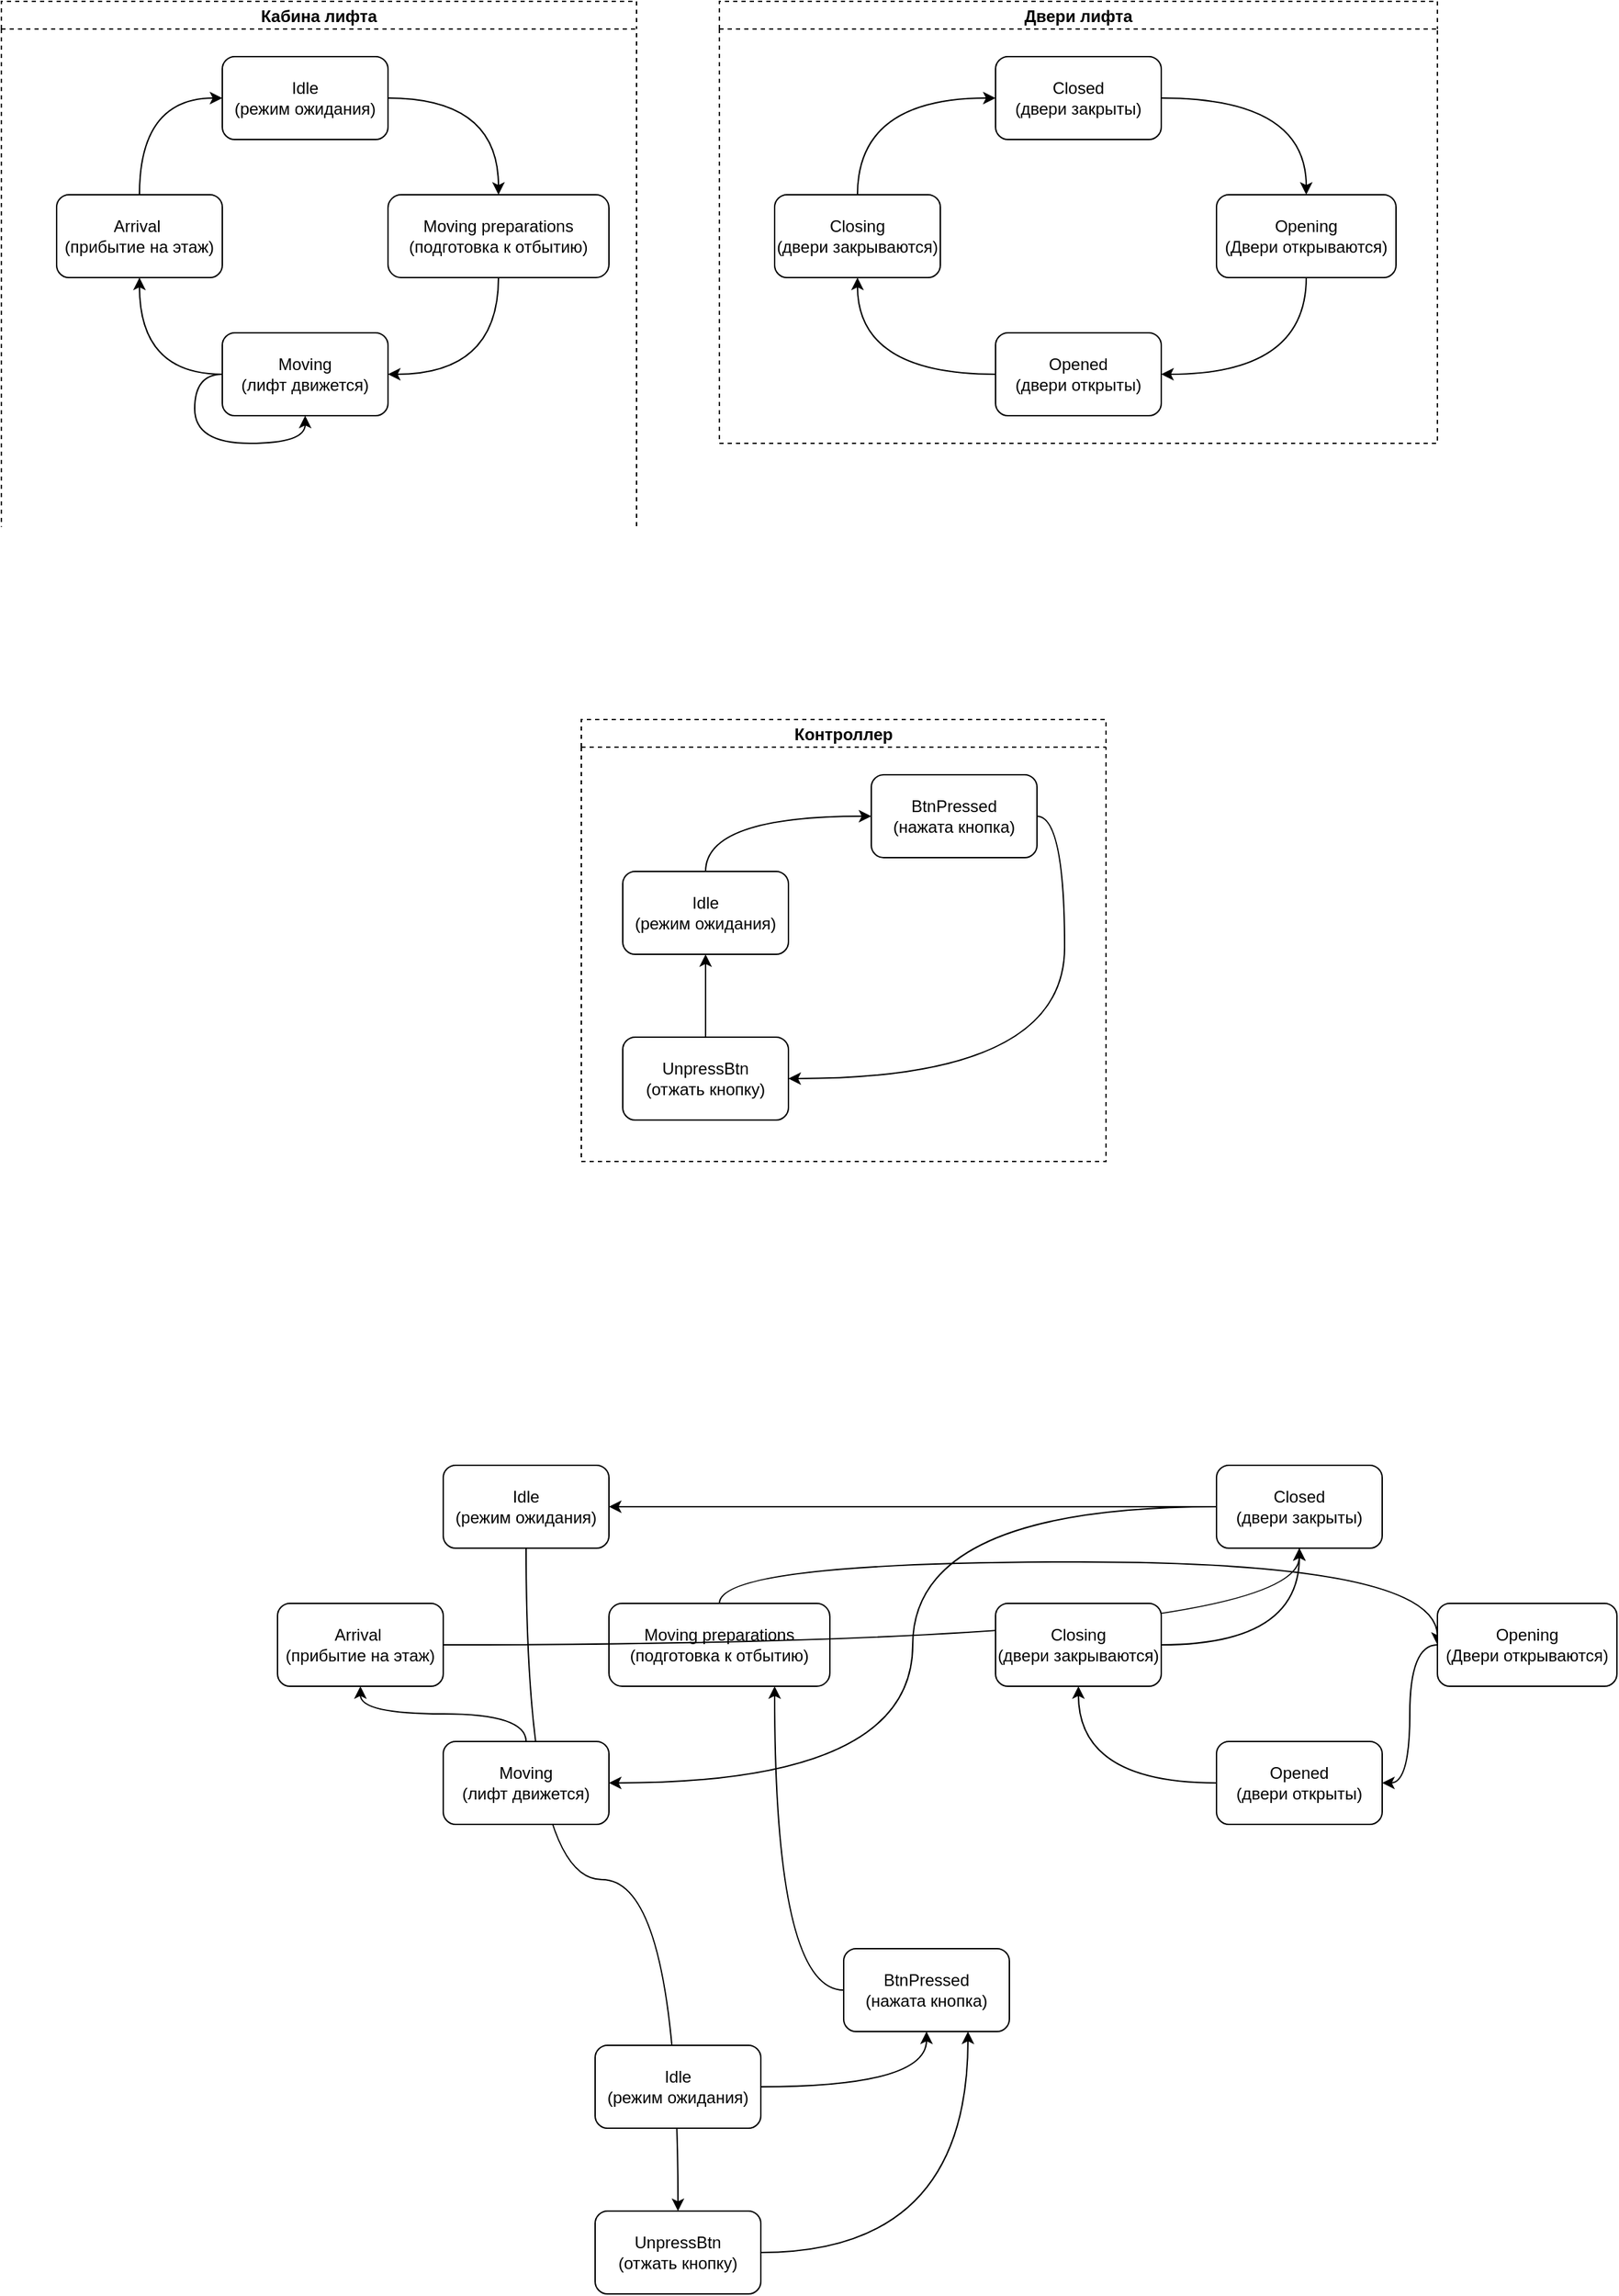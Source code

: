 <mxfile version="14.6.13" type="device"><diagram id="C5RBs43oDa-KdzZeNtuy" name="Page-1"><mxGraphModel dx="1024" dy="592" grid="1" gridSize="10" guides="1" tooltips="1" connect="1" arrows="1" fold="1" page="1" pageScale="1" pageWidth="3000" pageHeight="3000" math="0" shadow="0"><root><mxCell id="WIyWlLk6GJQsqaUBKTNV-0"/><mxCell id="WIyWlLk6GJQsqaUBKTNV-1" parent="WIyWlLk6GJQsqaUBKTNV-0"/><mxCell id="gMTOqxIuhVn8_46PYeBm-8" style="edgeStyle=orthogonalEdgeStyle;rounded=0;orthogonalLoop=1;jettySize=auto;html=1;entryX=0.5;entryY=0;entryDx=0;entryDy=0;curved=1;" parent="WIyWlLk6GJQsqaUBKTNV-1" source="gMTOqxIuhVn8_46PYeBm-1" target="gMTOqxIuhVn8_46PYeBm-4" edge="1"><mxGeometry relative="1" as="geometry"><Array as="points"><mxPoint x="400" y="110"/></Array></mxGeometry></mxCell><mxCell id="gMTOqxIuhVn8_46PYeBm-1" value="Idle&lt;br&gt;(режим ожидания)" style="rounded=1;whiteSpace=wrap;html=1;" parent="WIyWlLk6GJQsqaUBKTNV-1" vertex="1"><mxGeometry x="200" y="80" width="120" height="60" as="geometry"/></mxCell><mxCell id="gMTOqxIuhVn8_46PYeBm-9" style="edgeStyle=orthogonalEdgeStyle;rounded=0;orthogonalLoop=1;jettySize=auto;html=1;entryX=1;entryY=0.5;entryDx=0;entryDy=0;curved=1;" parent="WIyWlLk6GJQsqaUBKTNV-1" source="gMTOqxIuhVn8_46PYeBm-4" target="gMTOqxIuhVn8_46PYeBm-5" edge="1"><mxGeometry relative="1" as="geometry"/></mxCell><mxCell id="gMTOqxIuhVn8_46PYeBm-4" value="Moving preparations&lt;br&gt;(подготовка к отбытию)" style="rounded=1;whiteSpace=wrap;html=1;arcSize=16;" parent="WIyWlLk6GJQsqaUBKTNV-1" vertex="1"><mxGeometry x="320" y="180" width="160" height="60" as="geometry"/></mxCell><mxCell id="gMTOqxIuhVn8_46PYeBm-10" style="edgeStyle=orthogonalEdgeStyle;rounded=0;orthogonalLoop=1;jettySize=auto;html=1;entryX=0.5;entryY=1;entryDx=0;entryDy=0;curved=1;" parent="WIyWlLk6GJQsqaUBKTNV-1" source="gMTOqxIuhVn8_46PYeBm-5" target="gMTOqxIuhVn8_46PYeBm-7" edge="1"><mxGeometry relative="1" as="geometry"><Array as="points"><mxPoint x="140" y="310"/></Array></mxGeometry></mxCell><mxCell id="gMTOqxIuhVn8_46PYeBm-5" value="Moving&lt;br&gt;(лифт движется)" style="rounded=1;whiteSpace=wrap;html=1;" parent="WIyWlLk6GJQsqaUBKTNV-1" vertex="1"><mxGeometry x="200" y="280" width="120" height="60" as="geometry"/></mxCell><mxCell id="gMTOqxIuhVn8_46PYeBm-11" style="edgeStyle=orthogonalEdgeStyle;rounded=0;orthogonalLoop=1;jettySize=auto;html=1;entryX=0;entryY=0.5;entryDx=0;entryDy=0;curved=1;" parent="WIyWlLk6GJQsqaUBKTNV-1" source="gMTOqxIuhVn8_46PYeBm-7" target="gMTOqxIuhVn8_46PYeBm-1" edge="1"><mxGeometry relative="1" as="geometry"/></mxCell><mxCell id="gMTOqxIuhVn8_46PYeBm-7" value="Arrival&amp;nbsp;&lt;br&gt;(прибытие на этаж)" style="rounded=1;whiteSpace=wrap;html=1;" parent="WIyWlLk6GJQsqaUBKTNV-1" vertex="1"><mxGeometry x="80" y="180" width="120" height="60" as="geometry"/></mxCell><mxCell id="gMTOqxIuhVn8_46PYeBm-12" value="Кабина лифта" style="swimlane;startSize=20;dashed=1;" parent="WIyWlLk6GJQsqaUBKTNV-1" vertex="1"><mxGeometry x="40" y="40" width="460" height="420" as="geometry"/></mxCell><mxCell id="gMTOqxIuhVn8_46PYeBm-19" style="edgeStyle=orthogonalEdgeStyle;rounded=0;orthogonalLoop=1;jettySize=auto;html=1;curved=1;" parent="WIyWlLk6GJQsqaUBKTNV-1" source="gMTOqxIuhVn8_46PYeBm-14" target="gMTOqxIuhVn8_46PYeBm-15" edge="1"><mxGeometry relative="1" as="geometry"/></mxCell><mxCell id="gMTOqxIuhVn8_46PYeBm-14" value="Closed&lt;br&gt;(двери закрыты)" style="rounded=1;whiteSpace=wrap;html=1;" parent="WIyWlLk6GJQsqaUBKTNV-1" vertex="1"><mxGeometry x="760" y="80" width="120" height="60" as="geometry"/></mxCell><mxCell id="gMTOqxIuhVn8_46PYeBm-20" style="edgeStyle=orthogonalEdgeStyle;rounded=0;orthogonalLoop=1;jettySize=auto;html=1;entryX=1;entryY=0.5;entryDx=0;entryDy=0;curved=1;" parent="WIyWlLk6GJQsqaUBKTNV-1" source="gMTOqxIuhVn8_46PYeBm-15" target="gMTOqxIuhVn8_46PYeBm-16" edge="1"><mxGeometry relative="1" as="geometry"><Array as="points"><mxPoint x="985" y="310"/></Array></mxGeometry></mxCell><mxCell id="gMTOqxIuhVn8_46PYeBm-15" value="Opening&lt;br&gt;(Двери открываются)" style="rounded=1;whiteSpace=wrap;html=1;" parent="WIyWlLk6GJQsqaUBKTNV-1" vertex="1"><mxGeometry x="920" y="180" width="130" height="60" as="geometry"/></mxCell><mxCell id="gMTOqxIuhVn8_46PYeBm-21" style="edgeStyle=orthogonalEdgeStyle;rounded=0;orthogonalLoop=1;jettySize=auto;html=1;entryX=0.5;entryY=1;entryDx=0;entryDy=0;curved=1;" parent="WIyWlLk6GJQsqaUBKTNV-1" source="gMTOqxIuhVn8_46PYeBm-16" target="gMTOqxIuhVn8_46PYeBm-17" edge="1"><mxGeometry relative="1" as="geometry"/></mxCell><mxCell id="gMTOqxIuhVn8_46PYeBm-16" value="Opened&lt;br&gt;(двери открыты)" style="rounded=1;whiteSpace=wrap;html=1;" parent="WIyWlLk6GJQsqaUBKTNV-1" vertex="1"><mxGeometry x="760" y="280" width="120" height="60" as="geometry"/></mxCell><mxCell id="gMTOqxIuhVn8_46PYeBm-18" style="edgeStyle=orthogonalEdgeStyle;rounded=0;orthogonalLoop=1;jettySize=auto;html=1;entryX=0;entryY=0.5;entryDx=0;entryDy=0;curved=1;" parent="WIyWlLk6GJQsqaUBKTNV-1" source="gMTOqxIuhVn8_46PYeBm-17" target="gMTOqxIuhVn8_46PYeBm-14" edge="1"><mxGeometry relative="1" as="geometry"><Array as="points"><mxPoint x="660" y="110"/></Array></mxGeometry></mxCell><mxCell id="gMTOqxIuhVn8_46PYeBm-17" value="Closing&lt;br&gt;(двери закрываются)" style="rounded=1;whiteSpace=wrap;html=1;" parent="WIyWlLk6GJQsqaUBKTNV-1" vertex="1"><mxGeometry x="600" y="180" width="120" height="60" as="geometry"/></mxCell><mxCell id="gMTOqxIuhVn8_46PYeBm-22" value="Двери лифта" style="swimlane;startSize=20;dashed=1;" parent="WIyWlLk6GJQsqaUBKTNV-1" vertex="1"><mxGeometry x="560" y="40" width="520" height="320" as="geometry"/></mxCell><mxCell id="gMTOqxIuhVn8_46PYeBm-42" style="edgeStyle=orthogonalEdgeStyle;curved=1;rounded=0;orthogonalLoop=1;jettySize=auto;html=1;entryX=1;entryY=0.5;entryDx=0;entryDy=0;" parent="WIyWlLk6GJQsqaUBKTNV-1" source="gMTOqxIuhVn8_46PYeBm-23" target="gMTOqxIuhVn8_46PYeBm-27" edge="1"><mxGeometry relative="1" as="geometry"><Array as="points"><mxPoint x="810" y="630"/><mxPoint x="810" y="820"/></Array></mxGeometry></mxCell><mxCell id="gMTOqxIuhVn8_46PYeBm-23" value="BtnPressed&lt;br&gt;(нажата кнопка)" style="rounded=1;whiteSpace=wrap;html=1;" parent="WIyWlLk6GJQsqaUBKTNV-1" vertex="1"><mxGeometry x="670" y="600" width="120" height="60" as="geometry"/></mxCell><mxCell id="gMTOqxIuhVn8_46PYeBm-29" style="edgeStyle=orthogonalEdgeStyle;rounded=0;orthogonalLoop=1;jettySize=auto;html=1;entryX=0.5;entryY=1;entryDx=0;entryDy=0;" parent="WIyWlLk6GJQsqaUBKTNV-1" source="gMTOqxIuhVn8_46PYeBm-27" target="gMTOqxIuhVn8_46PYeBm-28" edge="1"><mxGeometry relative="1" as="geometry"/></mxCell><mxCell id="gMTOqxIuhVn8_46PYeBm-27" value="UnpressBtn&lt;br&gt;(отжать кнопку)" style="rounded=1;whiteSpace=wrap;html=1;" parent="WIyWlLk6GJQsqaUBKTNV-1" vertex="1"><mxGeometry x="490" y="790" width="120" height="60" as="geometry"/></mxCell><mxCell id="gMTOqxIuhVn8_46PYeBm-31" style="edgeStyle=orthogonalEdgeStyle;curved=1;rounded=0;orthogonalLoop=1;jettySize=auto;html=1;entryX=0;entryY=0.5;entryDx=0;entryDy=0;" parent="WIyWlLk6GJQsqaUBKTNV-1" source="gMTOqxIuhVn8_46PYeBm-28" target="gMTOqxIuhVn8_46PYeBm-23" edge="1"><mxGeometry relative="1" as="geometry"><Array as="points"><mxPoint x="550" y="630"/></Array></mxGeometry></mxCell><mxCell id="gMTOqxIuhVn8_46PYeBm-28" value="Idle&lt;br&gt;(режим ожидания)" style="rounded=1;whiteSpace=wrap;html=1;" parent="WIyWlLk6GJQsqaUBKTNV-1" vertex="1"><mxGeometry x="490" y="670" width="120" height="60" as="geometry"/></mxCell><mxCell id="gMTOqxIuhVn8_46PYeBm-43" value="Контроллер" style="swimlane;startSize=20;dashed=1;" parent="WIyWlLk6GJQsqaUBKTNV-1" vertex="1"><mxGeometry x="460" y="560" width="380" height="320" as="geometry"/></mxCell><mxCell id="gMTOqxIuhVn8_46PYeBm-96" style="edgeStyle=orthogonalEdgeStyle;curved=1;rounded=0;orthogonalLoop=1;jettySize=auto;html=1;entryX=0.5;entryY=0;entryDx=0;entryDy=0;" parent="WIyWlLk6GJQsqaUBKTNV-1" source="gMTOqxIuhVn8_46PYeBm-45" target="gMTOqxIuhVn8_46PYeBm-78" edge="1"><mxGeometry relative="1" as="geometry"/></mxCell><mxCell id="gMTOqxIuhVn8_46PYeBm-45" value="Idle&lt;br&gt;(режим ожидания)" style="rounded=1;whiteSpace=wrap;html=1;" parent="WIyWlLk6GJQsqaUBKTNV-1" vertex="1"><mxGeometry x="360" y="1100" width="120" height="60" as="geometry"/></mxCell><mxCell id="gMTOqxIuhVn8_46PYeBm-86" style="edgeStyle=orthogonalEdgeStyle;curved=1;rounded=0;orthogonalLoop=1;jettySize=auto;html=1;entryX=0;entryY=0.5;entryDx=0;entryDy=0;" parent="WIyWlLk6GJQsqaUBKTNV-1" source="gMTOqxIuhVn8_46PYeBm-47" target="gMTOqxIuhVn8_46PYeBm-56" edge="1"><mxGeometry relative="1" as="geometry"><Array as="points"><mxPoint x="560" y="1170"/><mxPoint x="1080" y="1170"/></Array></mxGeometry></mxCell><mxCell id="gMTOqxIuhVn8_46PYeBm-47" value="Moving preparations&lt;br&gt;(подготовка к отбытию)" style="rounded=1;whiteSpace=wrap;html=1;arcSize=16;" parent="WIyWlLk6GJQsqaUBKTNV-1" vertex="1"><mxGeometry x="480" y="1200" width="160" height="60" as="geometry"/></mxCell><mxCell id="gMTOqxIuhVn8_46PYeBm-93" style="edgeStyle=orthogonalEdgeStyle;curved=1;rounded=0;orthogonalLoop=1;jettySize=auto;html=1;entryX=0.5;entryY=1;entryDx=0;entryDy=0;" parent="WIyWlLk6GJQsqaUBKTNV-1" source="gMTOqxIuhVn8_46PYeBm-49" target="gMTOqxIuhVn8_46PYeBm-51" edge="1"><mxGeometry relative="1" as="geometry"/></mxCell><mxCell id="gMTOqxIuhVn8_46PYeBm-49" value="Moving&lt;br&gt;(лифт движется)" style="rounded=1;whiteSpace=wrap;html=1;" parent="WIyWlLk6GJQsqaUBKTNV-1" vertex="1"><mxGeometry x="360" y="1300" width="120" height="60" as="geometry"/></mxCell><mxCell id="gMTOqxIuhVn8_46PYeBm-94" style="edgeStyle=orthogonalEdgeStyle;curved=1;rounded=0;orthogonalLoop=1;jettySize=auto;html=1;" parent="WIyWlLk6GJQsqaUBKTNV-1" source="gMTOqxIuhVn8_46PYeBm-51" target="gMTOqxIuhVn8_46PYeBm-54" edge="1"><mxGeometry relative="1" as="geometry"/></mxCell><mxCell id="gMTOqxIuhVn8_46PYeBm-51" value="Arrival&amp;nbsp;&lt;br&gt;(прибытие на этаж)" style="rounded=1;whiteSpace=wrap;html=1;" parent="WIyWlLk6GJQsqaUBKTNV-1" vertex="1"><mxGeometry x="240" y="1200" width="120" height="60" as="geometry"/></mxCell><mxCell id="gMTOqxIuhVn8_46PYeBm-90" style="edgeStyle=orthogonalEdgeStyle;curved=1;rounded=0;orthogonalLoop=1;jettySize=auto;html=1;entryX=1;entryY=0.5;entryDx=0;entryDy=0;" parent="WIyWlLk6GJQsqaUBKTNV-1" source="gMTOqxIuhVn8_46PYeBm-54" target="gMTOqxIuhVn8_46PYeBm-49" edge="1"><mxGeometry relative="1" as="geometry"/></mxCell><mxCell id="gMTOqxIuhVn8_46PYeBm-95" style="edgeStyle=orthogonalEdgeStyle;curved=1;rounded=0;orthogonalLoop=1;jettySize=auto;html=1;entryX=1;entryY=0.5;entryDx=0;entryDy=0;" parent="WIyWlLk6GJQsqaUBKTNV-1" source="gMTOqxIuhVn8_46PYeBm-54" target="gMTOqxIuhVn8_46PYeBm-45" edge="1"><mxGeometry relative="1" as="geometry"/></mxCell><mxCell id="gMTOqxIuhVn8_46PYeBm-54" value="Closed&lt;br&gt;(двери закрыты)" style="rounded=1;whiteSpace=wrap;html=1;" parent="WIyWlLk6GJQsqaUBKTNV-1" vertex="1"><mxGeometry x="920" y="1100" width="120" height="60" as="geometry"/></mxCell><mxCell id="gMTOqxIuhVn8_46PYeBm-87" style="edgeStyle=orthogonalEdgeStyle;curved=1;rounded=0;orthogonalLoop=1;jettySize=auto;html=1;entryX=1;entryY=0.5;entryDx=0;entryDy=0;" parent="WIyWlLk6GJQsqaUBKTNV-1" source="gMTOqxIuhVn8_46PYeBm-56" target="gMTOqxIuhVn8_46PYeBm-58" edge="1"><mxGeometry relative="1" as="geometry"/></mxCell><mxCell id="gMTOqxIuhVn8_46PYeBm-56" value="Opening&lt;br&gt;(Двери открываются)" style="rounded=1;whiteSpace=wrap;html=1;" parent="WIyWlLk6GJQsqaUBKTNV-1" vertex="1"><mxGeometry x="1080" y="1200" width="130" height="60" as="geometry"/></mxCell><mxCell id="gMTOqxIuhVn8_46PYeBm-88" style="edgeStyle=orthogonalEdgeStyle;curved=1;rounded=0;orthogonalLoop=1;jettySize=auto;html=1;entryX=0.5;entryY=1;entryDx=0;entryDy=0;" parent="WIyWlLk6GJQsqaUBKTNV-1" source="gMTOqxIuhVn8_46PYeBm-58" target="gMTOqxIuhVn8_46PYeBm-60" edge="1"><mxGeometry relative="1" as="geometry"/></mxCell><mxCell id="gMTOqxIuhVn8_46PYeBm-58" value="Opened&lt;br&gt;(двери открыты)" style="rounded=1;whiteSpace=wrap;html=1;" parent="WIyWlLk6GJQsqaUBKTNV-1" vertex="1"><mxGeometry x="920" y="1300" width="120" height="60" as="geometry"/></mxCell><mxCell id="gMTOqxIuhVn8_46PYeBm-89" style="edgeStyle=orthogonalEdgeStyle;curved=1;rounded=0;orthogonalLoop=1;jettySize=auto;html=1;entryX=0.5;entryY=1;entryDx=0;entryDy=0;" parent="WIyWlLk6GJQsqaUBKTNV-1" source="gMTOqxIuhVn8_46PYeBm-60" target="gMTOqxIuhVn8_46PYeBm-54" edge="1"><mxGeometry relative="1" as="geometry"/></mxCell><mxCell id="gMTOqxIuhVn8_46PYeBm-60" value="Closing&lt;br&gt;(двери закрываются)" style="rounded=1;whiteSpace=wrap;html=1;" parent="WIyWlLk6GJQsqaUBKTNV-1" vertex="1"><mxGeometry x="760" y="1200" width="120" height="60" as="geometry"/></mxCell><mxCell id="gMTOqxIuhVn8_46PYeBm-85" style="edgeStyle=orthogonalEdgeStyle;curved=1;rounded=0;orthogonalLoop=1;jettySize=auto;html=1;entryX=0.75;entryY=1;entryDx=0;entryDy=0;" parent="WIyWlLk6GJQsqaUBKTNV-1" source="gMTOqxIuhVn8_46PYeBm-66" target="gMTOqxIuhVn8_46PYeBm-47" edge="1"><mxGeometry relative="1" as="geometry"/></mxCell><mxCell id="gMTOqxIuhVn8_46PYeBm-66" value="BtnPressed&lt;br&gt;(нажата кнопка)" style="rounded=1;whiteSpace=wrap;html=1;" parent="WIyWlLk6GJQsqaUBKTNV-1" vertex="1"><mxGeometry x="650" y="1450" width="120" height="60" as="geometry"/></mxCell><mxCell id="gMTOqxIuhVn8_46PYeBm-97" style="edgeStyle=orthogonalEdgeStyle;curved=1;rounded=0;orthogonalLoop=1;jettySize=auto;html=1;entryX=0.75;entryY=1;entryDx=0;entryDy=0;" parent="WIyWlLk6GJQsqaUBKTNV-1" source="gMTOqxIuhVn8_46PYeBm-78" target="gMTOqxIuhVn8_46PYeBm-66" edge="1"><mxGeometry relative="1" as="geometry"/></mxCell><mxCell id="gMTOqxIuhVn8_46PYeBm-78" value="UnpressBtn&lt;br&gt;(отжать кнопку)" style="rounded=1;whiteSpace=wrap;html=1;" parent="WIyWlLk6GJQsqaUBKTNV-1" vertex="1"><mxGeometry x="470" y="1640" width="120" height="60" as="geometry"/></mxCell><mxCell id="gMTOqxIuhVn8_46PYeBm-84" value="" style="edgeStyle=orthogonalEdgeStyle;curved=1;rounded=0;orthogonalLoop=1;jettySize=auto;html=1;" parent="WIyWlLk6GJQsqaUBKTNV-1" source="gMTOqxIuhVn8_46PYeBm-80" target="gMTOqxIuhVn8_46PYeBm-66" edge="1"><mxGeometry relative="1" as="geometry"/></mxCell><mxCell id="gMTOqxIuhVn8_46PYeBm-80" value="Idle&lt;br&gt;(режим ожидания)" style="rounded=1;whiteSpace=wrap;html=1;" parent="WIyWlLk6GJQsqaUBKTNV-1" vertex="1"><mxGeometry x="470" y="1520" width="120" height="60" as="geometry"/></mxCell><mxCell id="ViXnfNVLvYa9yZyatOiP-0" style="edgeStyle=orthogonalEdgeStyle;rounded=0;orthogonalLoop=1;jettySize=auto;html=1;exitX=0;exitY=0.5;exitDx=0;exitDy=0;entryX=0.5;entryY=1;entryDx=0;entryDy=0;curved=1;" edge="1" parent="WIyWlLk6GJQsqaUBKTNV-1" source="gMTOqxIuhVn8_46PYeBm-5" target="gMTOqxIuhVn8_46PYeBm-5"><mxGeometry relative="1" as="geometry"><mxPoint x="330" y="320" as="targetPoint"/></mxGeometry></mxCell></root></mxGraphModel></diagram></mxfile>